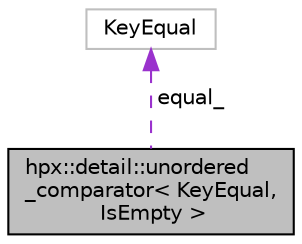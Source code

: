 digraph "hpx::detail::unordered_comparator&lt; KeyEqual, IsEmpty &gt;"
{
  edge [fontname="Helvetica",fontsize="10",labelfontname="Helvetica",labelfontsize="10"];
  node [fontname="Helvetica",fontsize="10",shape=record];
  Node2 [label="hpx::detail::unordered\l_comparator\< KeyEqual,\l IsEmpty \>",height=0.2,width=0.4,color="black", fillcolor="grey75", style="filled", fontcolor="black"];
  Node3 -> Node2 [dir="back",color="darkorchid3",fontsize="10",style="dashed",label=" equal_" ,fontname="Helvetica"];
  Node3 [label="KeyEqual",height=0.2,width=0.4,color="grey75", fillcolor="white", style="filled"];
}
